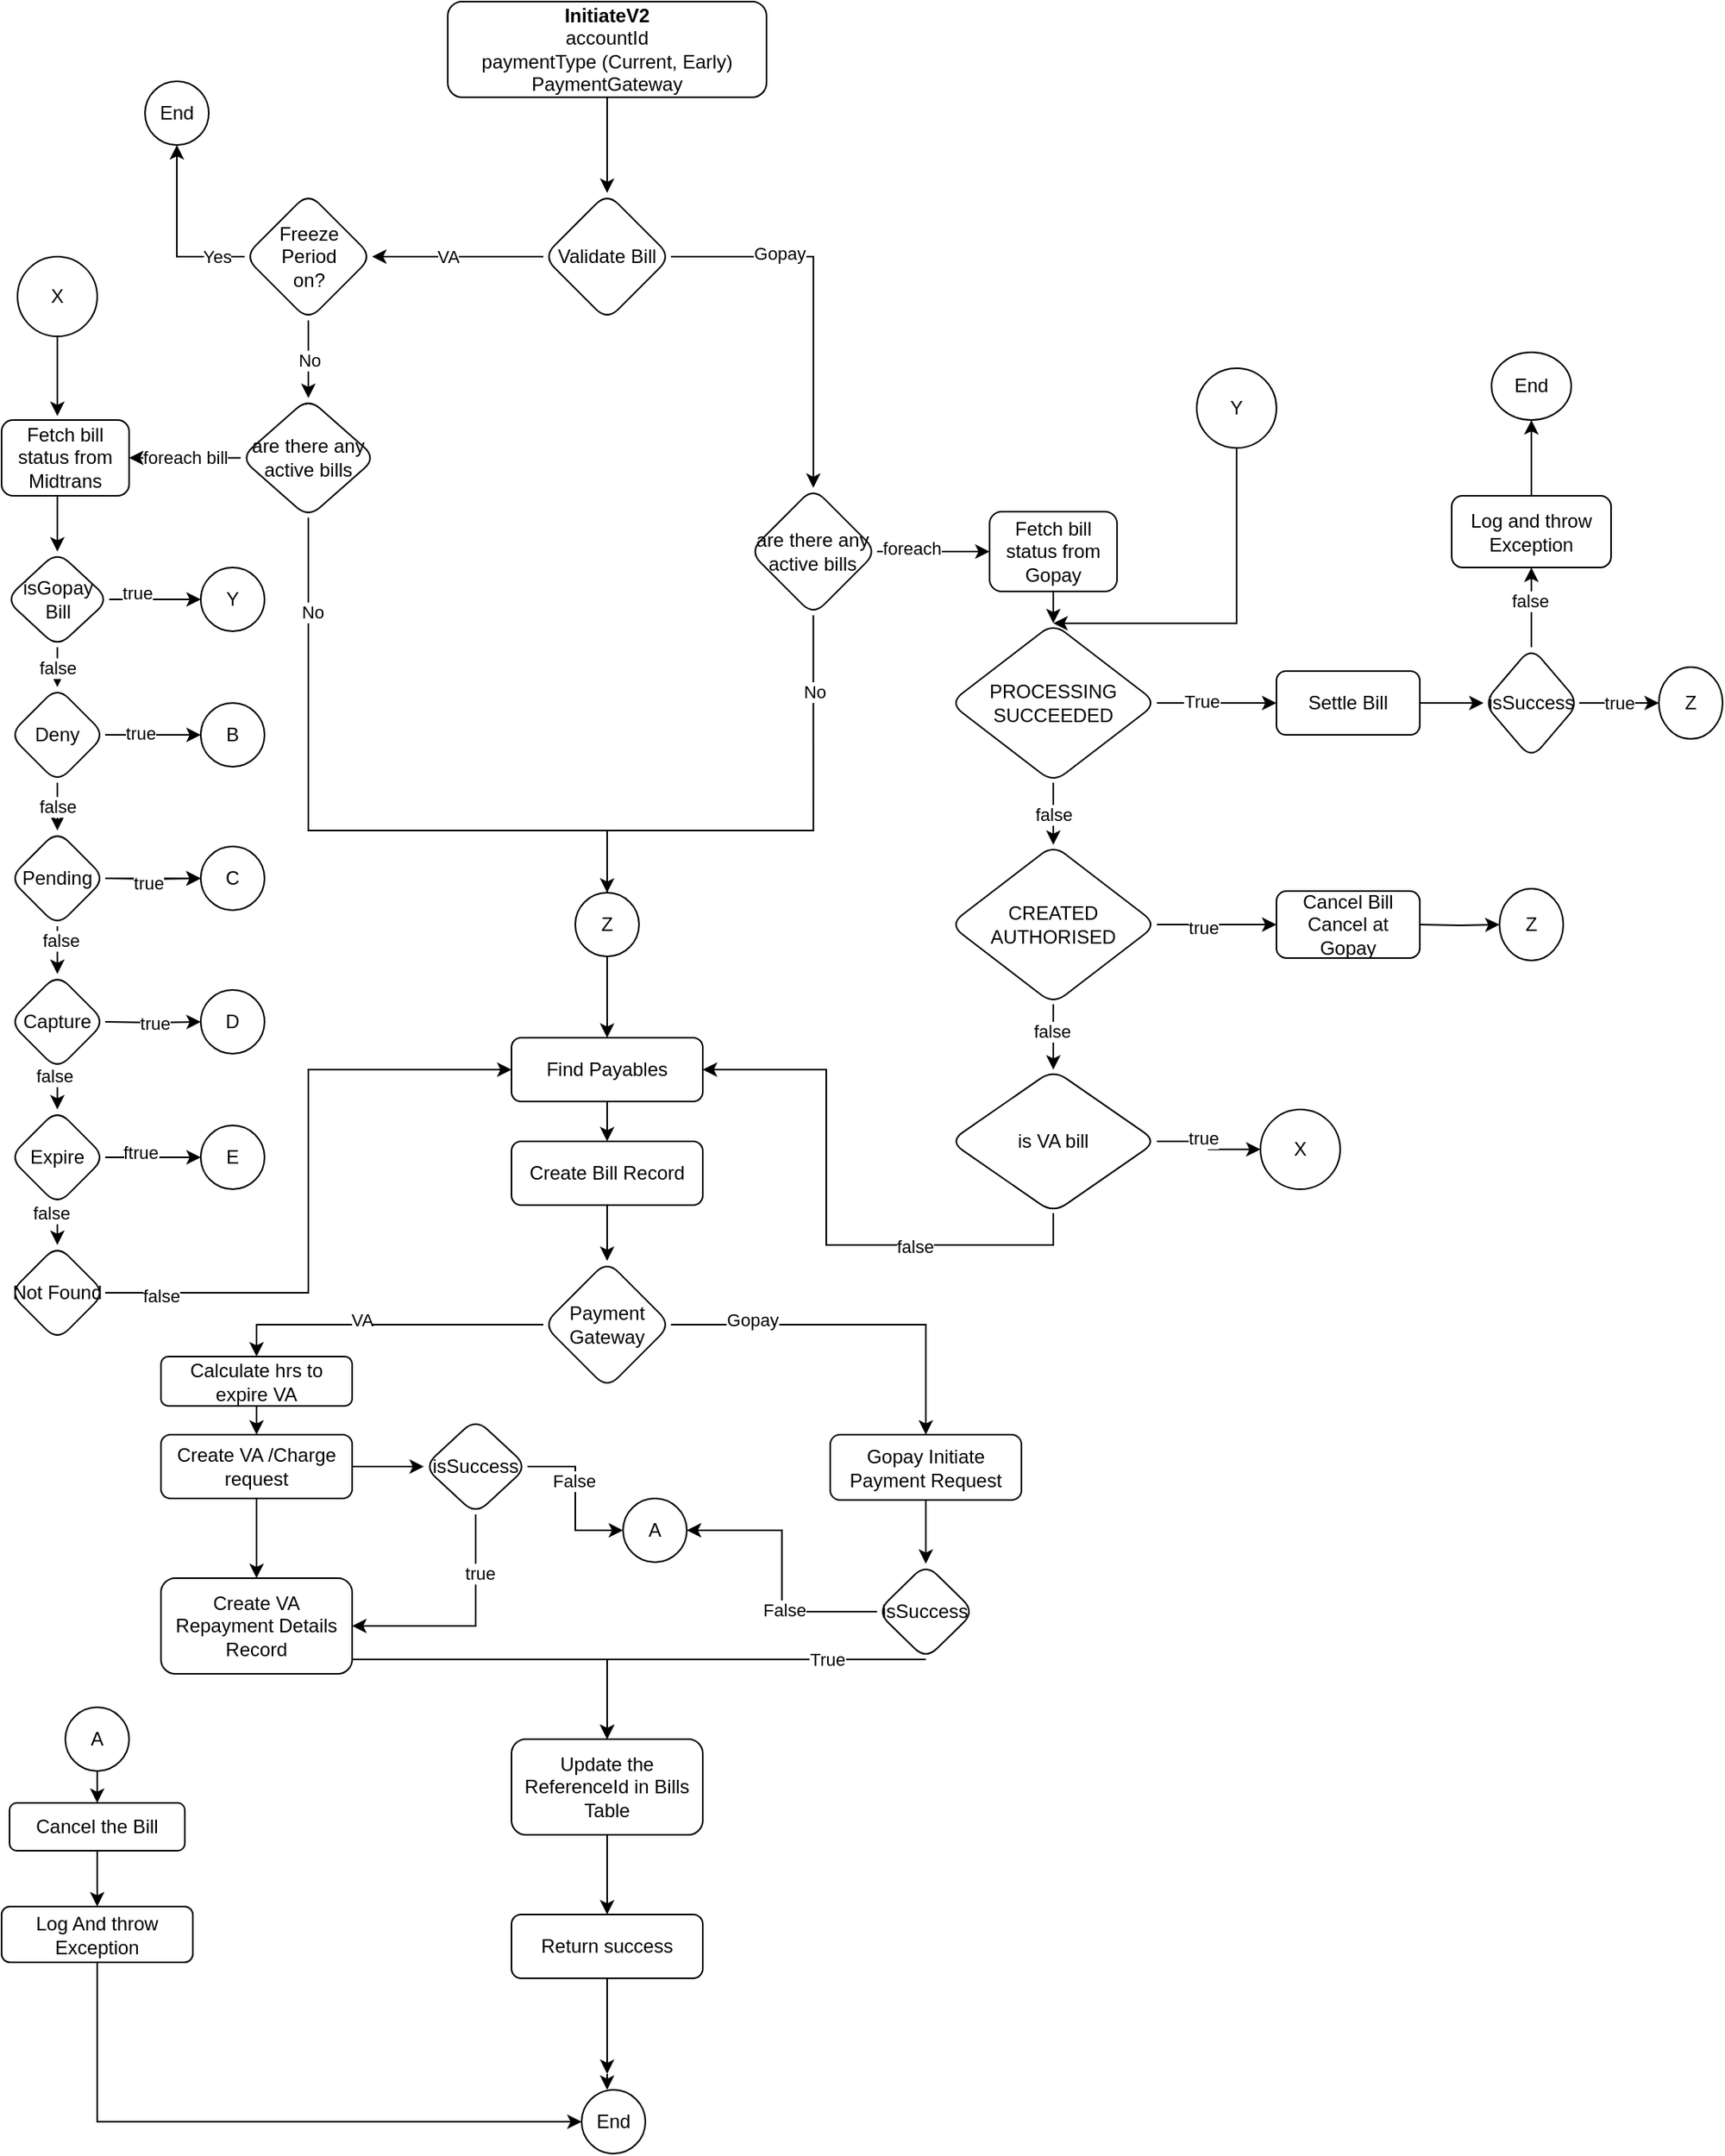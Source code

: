 <mxfile version="13.7.3" type="github">
  <diagram id="C5RBs43oDa-KdzZeNtuy" name="Page-1">
    <mxGraphModel dx="1298" dy="1838" grid="1" gridSize="10" guides="1" tooltips="1" connect="1" arrows="1" fold="1" page="1" pageScale="1" pageWidth="827" pageHeight="1169" math="0" shadow="0">
      <root>
        <mxCell id="WIyWlLk6GJQsqaUBKTNV-0" />
        <mxCell id="WIyWlLk6GJQsqaUBKTNV-1" parent="WIyWlLk6GJQsqaUBKTNV-0" />
        <mxCell id="QeTMNxzh0xOTBO19bwK3-41" value="" style="edgeStyle=orthogonalEdgeStyle;rounded=0;orthogonalLoop=1;jettySize=auto;html=1;" edge="1" parent="WIyWlLk6GJQsqaUBKTNV-1" source="WIyWlLk6GJQsqaUBKTNV-3" target="QeTMNxzh0xOTBO19bwK3-40">
          <mxGeometry relative="1" as="geometry" />
        </mxCell>
        <mxCell id="WIyWlLk6GJQsqaUBKTNV-3" value="&lt;b&gt;InitiateV2&lt;/b&gt;&lt;br&gt;accountId&lt;br&gt;paymentType (Current, Early)&lt;br&gt;PaymentGateway" style="rounded=1;whiteSpace=wrap;html=1;fontSize=12;glass=0;strokeWidth=1;shadow=0;" parent="WIyWlLk6GJQsqaUBKTNV-1" vertex="1">
          <mxGeometry x="330" y="-140" width="200" height="60" as="geometry" />
        </mxCell>
        <mxCell id="QeTMNxzh0xOTBO19bwK3-6" value="" style="edgeStyle=orthogonalEdgeStyle;rounded=0;orthogonalLoop=1;jettySize=auto;html=1;" edge="1" parent="WIyWlLk6GJQsqaUBKTNV-1" source="WIyWlLk6GJQsqaUBKTNV-11" target="QeTMNxzh0xOTBO19bwK3-5">
          <mxGeometry relative="1" as="geometry" />
        </mxCell>
        <mxCell id="WIyWlLk6GJQsqaUBKTNV-11" value="Find Payables" style="rounded=1;whiteSpace=wrap;html=1;fontSize=12;glass=0;strokeWidth=1;shadow=0;" parent="WIyWlLk6GJQsqaUBKTNV-1" vertex="1">
          <mxGeometry x="370" y="510" width="120" height="40" as="geometry" />
        </mxCell>
        <mxCell id="QeTMNxzh0xOTBO19bwK3-53" value="" style="edgeStyle=orthogonalEdgeStyle;rounded=0;orthogonalLoop=1;jettySize=auto;html=1;" edge="1" parent="WIyWlLk6GJQsqaUBKTNV-1" source="QeTMNxzh0xOTBO19bwK3-5" target="QeTMNxzh0xOTBO19bwK3-52">
          <mxGeometry relative="1" as="geometry" />
        </mxCell>
        <mxCell id="QeTMNxzh0xOTBO19bwK3-5" value="Create Bill Record" style="whiteSpace=wrap;html=1;rounded=1;shadow=0;strokeWidth=1;glass=0;" vertex="1" parent="WIyWlLk6GJQsqaUBKTNV-1">
          <mxGeometry x="370" y="575" width="120" height="40" as="geometry" />
        </mxCell>
        <mxCell id="QeTMNxzh0xOTBO19bwK3-51" style="edgeStyle=orthogonalEdgeStyle;rounded=0;orthogonalLoop=1;jettySize=auto;html=1;exitX=0.5;exitY=1;exitDx=0;exitDy=0;entryX=0.5;entryY=0;entryDx=0;entryDy=0;" edge="1" parent="WIyWlLk6GJQsqaUBKTNV-1" source="QeTMNxzh0xOTBO19bwK3-11" target="WIyWlLk6GJQsqaUBKTNV-11" treatAsSingle="0">
          <mxGeometry relative="1" as="geometry">
            <Array as="points">
              <mxPoint x="559" y="380" />
              <mxPoint x="430" y="380" />
            </Array>
          </mxGeometry>
        </mxCell>
        <mxCell id="QeTMNxzh0xOTBO19bwK3-141" value="No" style="edgeLabel;html=1;align=center;verticalAlign=middle;resizable=0;points=[];" vertex="1" connectable="0" parent="QeTMNxzh0xOTBO19bwK3-51">
          <mxGeometry x="-0.759" relative="1" as="geometry">
            <mxPoint as="offset" />
          </mxGeometry>
        </mxCell>
        <mxCell id="QeTMNxzh0xOTBO19bwK3-144" style="edgeStyle=orthogonalEdgeStyle;rounded=0;orthogonalLoop=1;jettySize=auto;html=1;exitX=1;exitY=0.5;exitDx=0;exitDy=0;entryX=0;entryY=0.5;entryDx=0;entryDy=0;" edge="1" parent="WIyWlLk6GJQsqaUBKTNV-1" source="QeTMNxzh0xOTBO19bwK3-11" target="QeTMNxzh0xOTBO19bwK3-142" treatAsSingle="0">
          <mxGeometry relative="1" as="geometry" />
        </mxCell>
        <mxCell id="QeTMNxzh0xOTBO19bwK3-187" value="foreach" style="edgeLabel;html=1;align=center;verticalAlign=middle;resizable=0;points=[];" vertex="1" connectable="0" parent="QeTMNxzh0xOTBO19bwK3-144">
          <mxGeometry x="-0.388" y="2" relative="1" as="geometry">
            <mxPoint as="offset" />
          </mxGeometry>
        </mxCell>
        <mxCell id="QeTMNxzh0xOTBO19bwK3-11" value="are there any active bills" style="rhombus;whiteSpace=wrap;html=1;rounded=1;shadow=0;strokeWidth=1;glass=0;" vertex="1" parent="WIyWlLk6GJQsqaUBKTNV-1">
          <mxGeometry x="519.38" y="165" width="80" height="80" as="geometry" />
        </mxCell>
        <mxCell id="QeTMNxzh0xOTBO19bwK3-19" value="" style="edgeStyle=orthogonalEdgeStyle;rounded=0;orthogonalLoop=1;jettySize=auto;html=1;" edge="1" parent="WIyWlLk6GJQsqaUBKTNV-1" source="QeTMNxzh0xOTBO19bwK3-16" target="QeTMNxzh0xOTBO19bwK3-18">
          <mxGeometry relative="1" as="geometry" />
        </mxCell>
        <mxCell id="QeTMNxzh0xOTBO19bwK3-29" value="" style="edgeStyle=orthogonalEdgeStyle;rounded=0;orthogonalLoop=1;jettySize=auto;html=1;" edge="1" parent="WIyWlLk6GJQsqaUBKTNV-1" source="QeTMNxzh0xOTBO19bwK3-16" target="QeTMNxzh0xOTBO19bwK3-28">
          <mxGeometry relative="1" as="geometry" />
        </mxCell>
        <mxCell id="QeTMNxzh0xOTBO19bwK3-16" value="Create VA /Charge request" style="whiteSpace=wrap;html=1;rounded=1;shadow=0;strokeWidth=1;glass=0;" vertex="1" parent="WIyWlLk6GJQsqaUBKTNV-1">
          <mxGeometry x="150" y="759" width="120" height="40" as="geometry" />
        </mxCell>
        <mxCell id="QeTMNxzh0xOTBO19bwK3-64" style="edgeStyle=orthogonalEdgeStyle;rounded=0;orthogonalLoop=1;jettySize=auto;html=1;exitX=1;exitY=0.75;exitDx=0;exitDy=0;entryX=0.5;entryY=0;entryDx=0;entryDy=0;" edge="1" parent="WIyWlLk6GJQsqaUBKTNV-1" source="QeTMNxzh0xOTBO19bwK3-18" target="QeTMNxzh0xOTBO19bwK3-20">
          <mxGeometry relative="1" as="geometry">
            <Array as="points">
              <mxPoint x="270" y="900" />
              <mxPoint x="430" y="900" />
            </Array>
          </mxGeometry>
        </mxCell>
        <mxCell id="QeTMNxzh0xOTBO19bwK3-18" value="Create VA Repayment Details Record" style="whiteSpace=wrap;html=1;rounded=1;shadow=0;strokeWidth=1;glass=0;" vertex="1" parent="WIyWlLk6GJQsqaUBKTNV-1">
          <mxGeometry x="150" y="849" width="120" height="60" as="geometry" />
        </mxCell>
        <mxCell id="QeTMNxzh0xOTBO19bwK3-23" value="" style="edgeStyle=orthogonalEdgeStyle;rounded=0;orthogonalLoop=1;jettySize=auto;html=1;" edge="1" parent="WIyWlLk6GJQsqaUBKTNV-1" source="QeTMNxzh0xOTBO19bwK3-20" target="QeTMNxzh0xOTBO19bwK3-22">
          <mxGeometry relative="1" as="geometry" />
        </mxCell>
        <mxCell id="QeTMNxzh0xOTBO19bwK3-20" value="Update the &lt;br&gt;ReferenceId in Bills Table" style="whiteSpace=wrap;html=1;rounded=1;shadow=0;strokeWidth=1;glass=0;" vertex="1" parent="WIyWlLk6GJQsqaUBKTNV-1">
          <mxGeometry x="370" y="950" width="120" height="60" as="geometry" />
        </mxCell>
        <mxCell id="QeTMNxzh0xOTBO19bwK3-27" value="" style="edgeStyle=orthogonalEdgeStyle;rounded=0;orthogonalLoop=1;jettySize=auto;html=1;" edge="1" parent="WIyWlLk6GJQsqaUBKTNV-1" source="QeTMNxzh0xOTBO19bwK3-22">
          <mxGeometry relative="1" as="geometry">
            <mxPoint x="430" y="1160" as="targetPoint" />
          </mxGeometry>
        </mxCell>
        <mxCell id="QeTMNxzh0xOTBO19bwK3-22" value="Return success" style="whiteSpace=wrap;html=1;rounded=1;shadow=0;strokeWidth=1;glass=0;" vertex="1" parent="WIyWlLk6GJQsqaUBKTNV-1">
          <mxGeometry x="370" y="1060" width="120" height="40" as="geometry" />
        </mxCell>
        <mxCell id="QeTMNxzh0xOTBO19bwK3-37" style="edgeStyle=orthogonalEdgeStyle;rounded=0;orthogonalLoop=1;jettySize=auto;html=1;exitX=0.5;exitY=0;exitDx=0;exitDy=0;" edge="1" parent="WIyWlLk6GJQsqaUBKTNV-1">
          <mxGeometry relative="1" as="geometry">
            <mxPoint x="430" y="1170" as="targetPoint" />
            <mxPoint x="430" y="1160" as="sourcePoint" />
          </mxGeometry>
        </mxCell>
        <mxCell id="QeTMNxzh0xOTBO19bwK3-26" value="End" style="ellipse;whiteSpace=wrap;html=1;rounded=1;shadow=0;strokeWidth=1;glass=0;" vertex="1" parent="WIyWlLk6GJQsqaUBKTNV-1">
          <mxGeometry x="414" y="1170" width="40" height="40" as="geometry" />
        </mxCell>
        <mxCell id="QeTMNxzh0xOTBO19bwK3-31" style="edgeStyle=orthogonalEdgeStyle;rounded=0;orthogonalLoop=1;jettySize=auto;html=1;exitX=0.5;exitY=1;exitDx=0;exitDy=0;entryX=1;entryY=0.5;entryDx=0;entryDy=0;" edge="1" parent="WIyWlLk6GJQsqaUBKTNV-1" source="QeTMNxzh0xOTBO19bwK3-28" target="QeTMNxzh0xOTBO19bwK3-18" treatAsSingle="0">
          <mxGeometry relative="1" as="geometry" />
        </mxCell>
        <mxCell id="QeTMNxzh0xOTBO19bwK3-32" value="true" style="edgeLabel;html=1;align=center;verticalAlign=middle;resizable=0;points=[];" vertex="1" connectable="0" parent="QeTMNxzh0xOTBO19bwK3-31">
          <mxGeometry x="-0.498" y="2" relative="1" as="geometry">
            <mxPoint as="offset" />
          </mxGeometry>
        </mxCell>
        <mxCell id="QeTMNxzh0xOTBO19bwK3-65" style="edgeStyle=orthogonalEdgeStyle;rounded=0;orthogonalLoop=1;jettySize=auto;html=1;exitX=1;exitY=0.5;exitDx=0;exitDy=0;entryX=0;entryY=0.5;entryDx=0;entryDy=0;" edge="1" parent="WIyWlLk6GJQsqaUBKTNV-1" source="QeTMNxzh0xOTBO19bwK3-28" target="QeTMNxzh0xOTBO19bwK3-82" treatAsSingle="0">
          <mxGeometry relative="1" as="geometry">
            <mxPoint x="416.96" y="799" as="targetPoint" />
          </mxGeometry>
        </mxCell>
        <mxCell id="QeTMNxzh0xOTBO19bwK3-76" value="False" style="edgeLabel;html=1;align=center;verticalAlign=middle;resizable=0;points=[];" vertex="1" connectable="0" parent="QeTMNxzh0xOTBO19bwK3-65">
          <mxGeometry x="-0.228" y="-1" relative="1" as="geometry">
            <mxPoint as="offset" />
          </mxGeometry>
        </mxCell>
        <mxCell id="QeTMNxzh0xOTBO19bwK3-28" value="isSuccess" style="rhombus;whiteSpace=wrap;html=1;rounded=1;shadow=0;strokeWidth=1;glass=0;" vertex="1" parent="WIyWlLk6GJQsqaUBKTNV-1">
          <mxGeometry x="315" y="749" width="65" height="60" as="geometry" />
        </mxCell>
        <mxCell id="QeTMNxzh0xOTBO19bwK3-44" value="" style="edgeStyle=orthogonalEdgeStyle;rounded=0;orthogonalLoop=1;jettySize=auto;html=1;" edge="1" parent="WIyWlLk6GJQsqaUBKTNV-1" source="QeTMNxzh0xOTBO19bwK3-40" target="QeTMNxzh0xOTBO19bwK3-11" treatAsSingle="0">
          <mxGeometry relative="1" as="geometry" />
        </mxCell>
        <mxCell id="QeTMNxzh0xOTBO19bwK3-59" value="Gopay" style="edgeLabel;html=1;align=center;verticalAlign=middle;resizable=0;points=[];" vertex="1" connectable="0" parent="QeTMNxzh0xOTBO19bwK3-44">
          <mxGeometry x="-0.418" y="2" relative="1" as="geometry">
            <mxPoint as="offset" />
          </mxGeometry>
        </mxCell>
        <mxCell id="QeTMNxzh0xOTBO19bwK3-221" value="" style="edgeStyle=orthogonalEdgeStyle;rounded=0;orthogonalLoop=1;jettySize=auto;html=1;" edge="1" parent="WIyWlLk6GJQsqaUBKTNV-1" source="QeTMNxzh0xOTBO19bwK3-40" target="QeTMNxzh0xOTBO19bwK3-220">
          <mxGeometry relative="1" as="geometry" />
        </mxCell>
        <mxCell id="QeTMNxzh0xOTBO19bwK3-222" value="VA" style="edgeLabel;html=1;align=center;verticalAlign=middle;resizable=0;points=[];" vertex="1" connectable="0" parent="QeTMNxzh0xOTBO19bwK3-221">
          <mxGeometry x="0.116" relative="1" as="geometry">
            <mxPoint as="offset" />
          </mxGeometry>
        </mxCell>
        <mxCell id="QeTMNxzh0xOTBO19bwK3-40" value="Validate Bill" style="rhombus;whiteSpace=wrap;html=1;rounded=1;shadow=0;strokeWidth=1;glass=0;" vertex="1" parent="WIyWlLk6GJQsqaUBKTNV-1">
          <mxGeometry x="390" y="-20" width="80" height="80" as="geometry" />
        </mxCell>
        <mxCell id="QeTMNxzh0xOTBO19bwK3-95" value="foreach bill" style="edgeStyle=orthogonalEdgeStyle;rounded=0;orthogonalLoop=1;jettySize=auto;html=1;" edge="1" parent="WIyWlLk6GJQsqaUBKTNV-1" source="QeTMNxzh0xOTBO19bwK3-47" target="QeTMNxzh0xOTBO19bwK3-94">
          <mxGeometry relative="1" as="geometry" />
        </mxCell>
        <mxCell id="QeTMNxzh0xOTBO19bwK3-47" value="are there any active bills" style="rhombus;whiteSpace=wrap;html=1;rounded=1;shadow=0;strokeWidth=1;glass=0;" vertex="1" parent="WIyWlLk6GJQsqaUBKTNV-1">
          <mxGeometry x="200" y="108.75" width="85" height="75" as="geometry" />
        </mxCell>
        <mxCell id="QeTMNxzh0xOTBO19bwK3-62" value="" style="edgeStyle=orthogonalEdgeStyle;rounded=0;orthogonalLoop=1;jettySize=auto;html=1;" edge="1" parent="WIyWlLk6GJQsqaUBKTNV-1" source="QeTMNxzh0xOTBO19bwK3-52" target="QeTMNxzh0xOTBO19bwK3-61" treatAsSingle="0">
          <mxGeometry relative="1" as="geometry" />
        </mxCell>
        <mxCell id="QeTMNxzh0xOTBO19bwK3-63" value="Gopay" style="edgeLabel;html=1;align=center;verticalAlign=middle;resizable=0;points=[];" vertex="1" connectable="0" parent="QeTMNxzh0xOTBO19bwK3-62">
          <mxGeometry x="-0.555" y="3" relative="1" as="geometry">
            <mxPoint as="offset" />
          </mxGeometry>
        </mxCell>
        <mxCell id="QeTMNxzh0xOTBO19bwK3-190" style="edgeStyle=orthogonalEdgeStyle;rounded=0;orthogonalLoop=1;jettySize=auto;html=1;exitX=0;exitY=0.5;exitDx=0;exitDy=0;entryX=0.5;entryY=0;entryDx=0;entryDy=0;" edge="1" parent="WIyWlLk6GJQsqaUBKTNV-1" source="QeTMNxzh0xOTBO19bwK3-52" target="QeTMNxzh0xOTBO19bwK3-188" treatAsSingle="0">
          <mxGeometry relative="1" as="geometry" />
        </mxCell>
        <mxCell id="QeTMNxzh0xOTBO19bwK3-192" value="VA" style="edgeLabel;html=1;align=center;verticalAlign=middle;resizable=0;points=[];" vertex="1" connectable="0" parent="QeTMNxzh0xOTBO19bwK3-190">
          <mxGeometry x="0.147" y="-3" relative="1" as="geometry">
            <mxPoint as="offset" />
          </mxGeometry>
        </mxCell>
        <mxCell id="QeTMNxzh0xOTBO19bwK3-52" value="Payment&lt;br&gt;Gateway" style="rhombus;whiteSpace=wrap;html=1;rounded=1;shadow=0;strokeWidth=1;glass=0;" vertex="1" parent="WIyWlLk6GJQsqaUBKTNV-1">
          <mxGeometry x="390" y="650" width="80" height="80" as="geometry" />
        </mxCell>
        <mxCell id="QeTMNxzh0xOTBO19bwK3-71" style="edgeStyle=orthogonalEdgeStyle;rounded=0;orthogonalLoop=1;jettySize=auto;html=1;exitX=0.5;exitY=1;exitDx=0;exitDy=0;entryX=0.5;entryY=0;entryDx=0;entryDy=0;" edge="1" parent="WIyWlLk6GJQsqaUBKTNV-1" source="QeTMNxzh0xOTBO19bwK3-61" target="QeTMNxzh0xOTBO19bwK3-69">
          <mxGeometry relative="1" as="geometry" />
        </mxCell>
        <mxCell id="QeTMNxzh0xOTBO19bwK3-61" value="Gopay Initiate Payment Request" style="whiteSpace=wrap;html=1;rounded=1;shadow=0;strokeWidth=1;glass=0;" vertex="1" parent="WIyWlLk6GJQsqaUBKTNV-1">
          <mxGeometry x="570" y="759" width="120" height="41" as="geometry" />
        </mxCell>
        <mxCell id="QeTMNxzh0xOTBO19bwK3-72" style="edgeStyle=orthogonalEdgeStyle;rounded=0;orthogonalLoop=1;jettySize=auto;html=1;entryX=1;entryY=0.5;entryDx=0;entryDy=0;" edge="1" parent="WIyWlLk6GJQsqaUBKTNV-1" source="QeTMNxzh0xOTBO19bwK3-69" target="QeTMNxzh0xOTBO19bwK3-82" treatAsSingle="0">
          <mxGeometry relative="1" as="geometry">
            <mxPoint x="470" y="840" as="targetPoint" />
          </mxGeometry>
        </mxCell>
        <mxCell id="QeTMNxzh0xOTBO19bwK3-73" value="False" style="edgeLabel;html=1;align=center;verticalAlign=middle;resizable=0;points=[];" vertex="1" connectable="0" parent="QeTMNxzh0xOTBO19bwK3-72">
          <mxGeometry x="-0.305" y="-1" relative="1" as="geometry">
            <mxPoint as="offset" />
          </mxGeometry>
        </mxCell>
        <mxCell id="QeTMNxzh0xOTBO19bwK3-77" style="edgeStyle=orthogonalEdgeStyle;rounded=0;orthogonalLoop=1;jettySize=auto;html=1;exitX=0.5;exitY=1;exitDx=0;exitDy=0;entryX=0.5;entryY=0;entryDx=0;entryDy=0;" edge="1" parent="WIyWlLk6GJQsqaUBKTNV-1" source="QeTMNxzh0xOTBO19bwK3-69" target="QeTMNxzh0xOTBO19bwK3-20" treatAsSingle="0">
          <mxGeometry relative="1" as="geometry">
            <Array as="points">
              <mxPoint x="430" y="900" />
            </Array>
          </mxGeometry>
        </mxCell>
        <mxCell id="QeTMNxzh0xOTBO19bwK3-79" value="True" style="edgeLabel;html=1;align=center;verticalAlign=middle;resizable=0;points=[];" vertex="1" connectable="0" parent="QeTMNxzh0xOTBO19bwK3-77">
          <mxGeometry x="-0.505" relative="1" as="geometry">
            <mxPoint as="offset" />
          </mxGeometry>
        </mxCell>
        <mxCell id="QeTMNxzh0xOTBO19bwK3-69" value="isSuccess" style="rhombus;whiteSpace=wrap;html=1;rounded=1;shadow=0;strokeWidth=1;glass=0;" vertex="1" parent="WIyWlLk6GJQsqaUBKTNV-1">
          <mxGeometry x="599.38" y="840" width="61.25" height="60" as="geometry" />
        </mxCell>
        <mxCell id="QeTMNxzh0xOTBO19bwK3-82" value="A" style="ellipse;whiteSpace=wrap;html=1;aspect=fixed;" vertex="1" parent="WIyWlLk6GJQsqaUBKTNV-1">
          <mxGeometry x="440" y="799" width="40" height="40" as="geometry" />
        </mxCell>
        <mxCell id="QeTMNxzh0xOTBO19bwK3-91" style="edgeStyle=orthogonalEdgeStyle;rounded=0;orthogonalLoop=1;jettySize=auto;html=1;exitX=0.5;exitY=1;exitDx=0;exitDy=0;entryX=0.5;entryY=0;entryDx=0;entryDy=0;" edge="1" parent="WIyWlLk6GJQsqaUBKTNV-1" source="QeTMNxzh0xOTBO19bwK3-83" target="QeTMNxzh0xOTBO19bwK3-86">
          <mxGeometry relative="1" as="geometry" />
        </mxCell>
        <mxCell id="QeTMNxzh0xOTBO19bwK3-83" value="A" style="ellipse;whiteSpace=wrap;html=1;aspect=fixed;" vertex="1" parent="WIyWlLk6GJQsqaUBKTNV-1">
          <mxGeometry x="90" y="930" width="40" height="40" as="geometry" />
        </mxCell>
        <mxCell id="QeTMNxzh0xOTBO19bwK3-88" value="" style="edgeStyle=orthogonalEdgeStyle;rounded=0;orthogonalLoop=1;jettySize=auto;html=1;" edge="1" parent="WIyWlLk6GJQsqaUBKTNV-1" source="QeTMNxzh0xOTBO19bwK3-86" target="QeTMNxzh0xOTBO19bwK3-87">
          <mxGeometry relative="1" as="geometry" />
        </mxCell>
        <mxCell id="QeTMNxzh0xOTBO19bwK3-86" value="Cancel the Bill" style="rounded=1;whiteSpace=wrap;html=1;" vertex="1" parent="WIyWlLk6GJQsqaUBKTNV-1">
          <mxGeometry x="55" y="990" width="110" height="30" as="geometry" />
        </mxCell>
        <mxCell id="QeTMNxzh0xOTBO19bwK3-90" style="edgeStyle=orthogonalEdgeStyle;rounded=0;orthogonalLoop=1;jettySize=auto;html=1;exitX=0.5;exitY=1;exitDx=0;exitDy=0;entryX=0;entryY=0.5;entryDx=0;entryDy=0;" edge="1" parent="WIyWlLk6GJQsqaUBKTNV-1" source="QeTMNxzh0xOTBO19bwK3-87" target="QeTMNxzh0xOTBO19bwK3-26">
          <mxGeometry relative="1" as="geometry" />
        </mxCell>
        <mxCell id="QeTMNxzh0xOTBO19bwK3-87" value="Log And throw Exception" style="whiteSpace=wrap;html=1;rounded=1;" vertex="1" parent="WIyWlLk6GJQsqaUBKTNV-1">
          <mxGeometry x="50" y="1055" width="120" height="35" as="geometry" />
        </mxCell>
        <mxCell id="QeTMNxzh0xOTBO19bwK3-195" style="edgeStyle=orthogonalEdgeStyle;rounded=0;orthogonalLoop=1;jettySize=auto;html=1;exitX=0.5;exitY=1;exitDx=0;exitDy=0;entryX=0.5;entryY=0;entryDx=0;entryDy=0;" edge="1" parent="WIyWlLk6GJQsqaUBKTNV-1" source="QeTMNxzh0xOTBO19bwK3-94" target="QeTMNxzh0xOTBO19bwK3-193">
          <mxGeometry relative="1" as="geometry" />
        </mxCell>
        <mxCell id="QeTMNxzh0xOTBO19bwK3-94" value="Fetch bill status from Midtrans" style="whiteSpace=wrap;html=1;rounded=1;shadow=0;strokeWidth=1;glass=0;" vertex="1" parent="WIyWlLk6GJQsqaUBKTNV-1">
          <mxGeometry x="50" y="122.5" width="80" height="47.5" as="geometry" />
        </mxCell>
        <mxCell id="QeTMNxzh0xOTBO19bwK3-99" value="false" style="edgeStyle=orthogonalEdgeStyle;rounded=0;orthogonalLoop=1;jettySize=auto;html=1;" edge="1" parent="WIyWlLk6GJQsqaUBKTNV-1" source="QeTMNxzh0xOTBO19bwK3-96" target="QeTMNxzh0xOTBO19bwK3-98">
          <mxGeometry relative="1" as="geometry" />
        </mxCell>
        <mxCell id="QeTMNxzh0xOTBO19bwK3-106" value="" style="edgeStyle=orthogonalEdgeStyle;rounded=0;orthogonalLoop=1;jettySize=auto;html=1;" edge="1" parent="WIyWlLk6GJQsqaUBKTNV-1" source="QeTMNxzh0xOTBO19bwK3-96" target="QeTMNxzh0xOTBO19bwK3-105" treatAsSingle="0">
          <mxGeometry relative="1" as="geometry" />
        </mxCell>
        <mxCell id="QeTMNxzh0xOTBO19bwK3-113" value="true" style="edgeLabel;html=1;align=center;verticalAlign=middle;resizable=0;points=[];" vertex="1" connectable="0" parent="QeTMNxzh0xOTBO19bwK3-106">
          <mxGeometry x="-0.267" y="1" relative="1" as="geometry">
            <mxPoint as="offset" />
          </mxGeometry>
        </mxCell>
        <mxCell id="QeTMNxzh0xOTBO19bwK3-96" value="Deny" style="rhombus;whiteSpace=wrap;html=1;rounded=1;shadow=0;strokeWidth=1;glass=0;" vertex="1" parent="WIyWlLk6GJQsqaUBKTNV-1">
          <mxGeometry x="55" y="290" width="60" height="60" as="geometry" />
        </mxCell>
        <mxCell id="QeTMNxzh0xOTBO19bwK3-101" value="" style="edgeStyle=orthogonalEdgeStyle;rounded=0;orthogonalLoop=1;jettySize=auto;html=1;" edge="1" parent="WIyWlLk6GJQsqaUBKTNV-1" source="QeTMNxzh0xOTBO19bwK3-98" target="QeTMNxzh0xOTBO19bwK3-100" treatAsSingle="0">
          <mxGeometry relative="1" as="geometry" />
        </mxCell>
        <mxCell id="QeTMNxzh0xOTBO19bwK3-103" value="false" style="edgeLabel;html=1;align=center;verticalAlign=middle;resizable=0;points=[];" vertex="1" connectable="0" parent="QeTMNxzh0xOTBO19bwK3-101">
          <mxGeometry x="0.2" y="-2" relative="1" as="geometry">
            <mxPoint x="4" y="-1" as="offset" />
          </mxGeometry>
        </mxCell>
        <mxCell id="QeTMNxzh0xOTBO19bwK3-122" value="" style="edgeStyle=orthogonalEdgeStyle;rounded=0;orthogonalLoop=1;jettySize=auto;html=1;" edge="1" parent="WIyWlLk6GJQsqaUBKTNV-1" source="QeTMNxzh0xOTBO19bwK3-98" target="QeTMNxzh0xOTBO19bwK3-111">
          <mxGeometry relative="1" as="geometry" />
        </mxCell>
        <mxCell id="QeTMNxzh0xOTBO19bwK3-98" value="Pending" style="rhombus;whiteSpace=wrap;html=1;rounded=1;shadow=0;strokeWidth=1;glass=0;" vertex="1" parent="WIyWlLk6GJQsqaUBKTNV-1">
          <mxGeometry x="55" y="380" width="60" height="60" as="geometry" />
        </mxCell>
        <mxCell id="QeTMNxzh0xOTBO19bwK3-118" value="" style="edgeStyle=orthogonalEdgeStyle;rounded=0;orthogonalLoop=1;jettySize=auto;html=1;" edge="1" parent="WIyWlLk6GJQsqaUBKTNV-1" source="QeTMNxzh0xOTBO19bwK3-100" target="QeTMNxzh0xOTBO19bwK3-117" treatAsSingle="0">
          <mxGeometry relative="1" as="geometry" />
        </mxCell>
        <mxCell id="QeTMNxzh0xOTBO19bwK3-129" value="false" style="edgeLabel;html=1;align=center;verticalAlign=middle;resizable=0;points=[];" vertex="1" connectable="0" parent="QeTMNxzh0xOTBO19bwK3-118">
          <mxGeometry x="0.273" y="2" relative="1" as="geometry">
            <mxPoint x="-4" y="-1" as="offset" />
          </mxGeometry>
        </mxCell>
        <mxCell id="QeTMNxzh0xOTBO19bwK3-100" value="Capture" style="rhombus;whiteSpace=wrap;html=1;rounded=1;shadow=0;strokeWidth=1;glass=0;" vertex="1" parent="WIyWlLk6GJQsqaUBKTNV-1">
          <mxGeometry x="55" y="470" width="60" height="60" as="geometry" />
        </mxCell>
        <mxCell id="QeTMNxzh0xOTBO19bwK3-105" value="B" style="ellipse;whiteSpace=wrap;html=1;rounded=1;shadow=0;strokeWidth=1;glass=0;" vertex="1" parent="WIyWlLk6GJQsqaUBKTNV-1">
          <mxGeometry x="175" y="300" width="40" height="40" as="geometry" />
        </mxCell>
        <mxCell id="QeTMNxzh0xOTBO19bwK3-110" value="" style="edgeStyle=orthogonalEdgeStyle;rounded=0;orthogonalLoop=1;jettySize=auto;html=1;" edge="1" parent="WIyWlLk6GJQsqaUBKTNV-1" target="QeTMNxzh0xOTBO19bwK3-111" treatAsSingle="0">
          <mxGeometry relative="1" as="geometry">
            <mxPoint x="115" y="410" as="sourcePoint" />
          </mxGeometry>
        </mxCell>
        <mxCell id="QeTMNxzh0xOTBO19bwK3-114" value="true" style="edgeLabel;html=1;align=center;verticalAlign=middle;resizable=0;points=[];" vertex="1" connectable="0" parent="QeTMNxzh0xOTBO19bwK3-110">
          <mxGeometry x="-0.1" y="-2" relative="1" as="geometry">
            <mxPoint as="offset" />
          </mxGeometry>
        </mxCell>
        <mxCell id="QeTMNxzh0xOTBO19bwK3-111" value="C" style="ellipse;whiteSpace=wrap;html=1;rounded=1;shadow=0;strokeWidth=1;glass=0;" vertex="1" parent="WIyWlLk6GJQsqaUBKTNV-1">
          <mxGeometry x="175" y="390" width="40" height="40" as="geometry" />
        </mxCell>
        <mxCell id="QeTMNxzh0xOTBO19bwK3-126" style="edgeStyle=orthogonalEdgeStyle;rounded=0;orthogonalLoop=1;jettySize=auto;html=1;exitX=1;exitY=0.5;exitDx=0;exitDy=0;entryX=0;entryY=0.5;entryDx=0;entryDy=0;" edge="1" parent="WIyWlLk6GJQsqaUBKTNV-1" source="QeTMNxzh0xOTBO19bwK3-117" target="QeTMNxzh0xOTBO19bwK3-121" treatAsSingle="0">
          <mxGeometry relative="1" as="geometry" />
        </mxCell>
        <mxCell id="QeTMNxzh0xOTBO19bwK3-128" value="ftrue" style="edgeLabel;html=1;align=center;verticalAlign=middle;resizable=0;points=[];" vertex="1" connectable="0" parent="QeTMNxzh0xOTBO19bwK3-126">
          <mxGeometry x="-0.267" y="3" relative="1" as="geometry">
            <mxPoint as="offset" />
          </mxGeometry>
        </mxCell>
        <mxCell id="QeTMNxzh0xOTBO19bwK3-136" value="" style="edgeStyle=orthogonalEdgeStyle;rounded=0;orthogonalLoop=1;jettySize=auto;html=1;" edge="1" parent="WIyWlLk6GJQsqaUBKTNV-1" source="QeTMNxzh0xOTBO19bwK3-117" target="QeTMNxzh0xOTBO19bwK3-135" treatAsSingle="0">
          <mxGeometry relative="1" as="geometry" />
        </mxCell>
        <mxCell id="QeTMNxzh0xOTBO19bwK3-137" value="false" style="edgeLabel;html=1;align=center;verticalAlign=middle;resizable=0;points=[];" vertex="1" connectable="0" parent="QeTMNxzh0xOTBO19bwK3-136">
          <mxGeometry x="0.273" y="-4" relative="1" as="geometry">
            <mxPoint as="offset" />
          </mxGeometry>
        </mxCell>
        <mxCell id="QeTMNxzh0xOTBO19bwK3-117" value="Expire" style="rhombus;whiteSpace=wrap;html=1;rounded=1;shadow=0;strokeWidth=1;glass=0;" vertex="1" parent="WIyWlLk6GJQsqaUBKTNV-1">
          <mxGeometry x="55" y="555" width="60" height="60" as="geometry" />
        </mxCell>
        <mxCell id="QeTMNxzh0xOTBO19bwK3-121" value="E" style="ellipse;whiteSpace=wrap;html=1;rounded=1;shadow=0;strokeWidth=1;glass=0;" vertex="1" parent="WIyWlLk6GJQsqaUBKTNV-1">
          <mxGeometry x="175" y="565" width="40" height="40" as="geometry" />
        </mxCell>
        <mxCell id="QeTMNxzh0xOTBO19bwK3-123" value="true" style="edgeStyle=orthogonalEdgeStyle;rounded=0;orthogonalLoop=1;jettySize=auto;html=1;" edge="1" parent="WIyWlLk6GJQsqaUBKTNV-1" target="QeTMNxzh0xOTBO19bwK3-124">
          <mxGeometry relative="1" as="geometry">
            <mxPoint x="115" y="500" as="sourcePoint" />
          </mxGeometry>
        </mxCell>
        <mxCell id="QeTMNxzh0xOTBO19bwK3-124" value="D" style="ellipse;whiteSpace=wrap;html=1;rounded=1;shadow=0;strokeWidth=1;glass=0;" vertex="1" parent="WIyWlLk6GJQsqaUBKTNV-1">
          <mxGeometry x="175" y="480" width="40" height="40" as="geometry" />
        </mxCell>
        <mxCell id="QeTMNxzh0xOTBO19bwK3-138" style="edgeStyle=orthogonalEdgeStyle;rounded=0;orthogonalLoop=1;jettySize=auto;html=1;entryX=0;entryY=0.5;entryDx=0;entryDy=0;" edge="1" parent="WIyWlLk6GJQsqaUBKTNV-1" source="QeTMNxzh0xOTBO19bwK3-135" target="WIyWlLk6GJQsqaUBKTNV-11">
          <mxGeometry relative="1" as="geometry" />
        </mxCell>
        <mxCell id="QeTMNxzh0xOTBO19bwK3-216" value="false" style="edgeLabel;html=1;align=center;verticalAlign=middle;resizable=0;points=[];" vertex="1" connectable="0" parent="QeTMNxzh0xOTBO19bwK3-138">
          <mxGeometry x="-0.823" y="-2" relative="1" as="geometry">
            <mxPoint as="offset" />
          </mxGeometry>
        </mxCell>
        <mxCell id="QeTMNxzh0xOTBO19bwK3-135" value="Not Found" style="rhombus;whiteSpace=wrap;html=1;rounded=1;shadow=0;strokeWidth=1;glass=0;" vertex="1" parent="WIyWlLk6GJQsqaUBKTNV-1">
          <mxGeometry x="55" y="640" width="60" height="60" as="geometry" />
        </mxCell>
        <mxCell id="QeTMNxzh0xOTBO19bwK3-160" style="edgeStyle=orthogonalEdgeStyle;rounded=0;orthogonalLoop=1;jettySize=auto;html=1;exitX=0.5;exitY=1;exitDx=0;exitDy=0;entryX=0.5;entryY=0;entryDx=0;entryDy=0;" edge="1" parent="WIyWlLk6GJQsqaUBKTNV-1" source="QeTMNxzh0xOTBO19bwK3-142" target="QeTMNxzh0xOTBO19bwK3-151">
          <mxGeometry relative="1" as="geometry" />
        </mxCell>
        <mxCell id="QeTMNxzh0xOTBO19bwK3-142" value="Fetch bill status from Gopay" style="whiteSpace=wrap;html=1;rounded=1;shadow=0;strokeWidth=1;glass=0;" vertex="1" parent="WIyWlLk6GJQsqaUBKTNV-1">
          <mxGeometry x="670" y="180" width="80" height="50" as="geometry" />
        </mxCell>
        <mxCell id="QeTMNxzh0xOTBO19bwK3-149" value="" style="edgeStyle=orthogonalEdgeStyle;rounded=0;orthogonalLoop=1;jettySize=auto;html=1;" edge="1" parent="WIyWlLk6GJQsqaUBKTNV-1" source="QeTMNxzh0xOTBO19bwK3-151" target="QeTMNxzh0xOTBO19bwK3-161" treatAsSingle="0">
          <mxGeometry relative="1" as="geometry">
            <mxPoint x="810" y="300" as="targetPoint" />
          </mxGeometry>
        </mxCell>
        <mxCell id="QeTMNxzh0xOTBO19bwK3-150" value="True" style="edgeLabel;html=1;align=center;verticalAlign=middle;resizable=0;points=[];" vertex="1" connectable="0" parent="QeTMNxzh0xOTBO19bwK3-149">
          <mxGeometry x="-0.267" y="1" relative="1" as="geometry">
            <mxPoint as="offset" />
          </mxGeometry>
        </mxCell>
        <mxCell id="QeTMNxzh0xOTBO19bwK3-178" value="false" style="edgeStyle=orthogonalEdgeStyle;rounded=0;orthogonalLoop=1;jettySize=auto;html=1;" edge="1" parent="WIyWlLk6GJQsqaUBKTNV-1" source="QeTMNxzh0xOTBO19bwK3-151" target="QeTMNxzh0xOTBO19bwK3-177">
          <mxGeometry relative="1" as="geometry" />
        </mxCell>
        <mxCell id="QeTMNxzh0xOTBO19bwK3-151" value="PROCESSING&lt;br&gt;SUCCEEDED" style="rhombus;whiteSpace=wrap;html=1;rounded=1;shadow=0;strokeWidth=1;glass=0;" vertex="1" parent="WIyWlLk6GJQsqaUBKTNV-1">
          <mxGeometry x="645" y="250" width="130" height="100" as="geometry" />
        </mxCell>
        <mxCell id="QeTMNxzh0xOTBO19bwK3-167" value="" style="edgeStyle=orthogonalEdgeStyle;rounded=0;orthogonalLoop=1;jettySize=auto;html=1;" edge="1" parent="WIyWlLk6GJQsqaUBKTNV-1" source="QeTMNxzh0xOTBO19bwK3-161" target="QeTMNxzh0xOTBO19bwK3-166">
          <mxGeometry relative="1" as="geometry" />
        </mxCell>
        <mxCell id="QeTMNxzh0xOTBO19bwK3-161" value="Settle Bill" style="rounded=1;whiteSpace=wrap;html=1;" vertex="1" parent="WIyWlLk6GJQsqaUBKTNV-1">
          <mxGeometry x="850" y="280" width="90" height="40" as="geometry" />
        </mxCell>
        <mxCell id="QeTMNxzh0xOTBO19bwK3-162" value="Z" style="ellipse;whiteSpace=wrap;html=1;aspect=fixed;" vertex="1" parent="WIyWlLk6GJQsqaUBKTNV-1">
          <mxGeometry x="410" y="419" width="40" height="40" as="geometry" />
        </mxCell>
        <mxCell id="QeTMNxzh0xOTBO19bwK3-163" style="edgeStyle=orthogonalEdgeStyle;rounded=0;orthogonalLoop=1;jettySize=auto;html=1;exitX=0.5;exitY=1;exitDx=0;exitDy=0;" edge="1" parent="WIyWlLk6GJQsqaUBKTNV-1" source="QeTMNxzh0xOTBO19bwK3-47" target="QeTMNxzh0xOTBO19bwK3-162" treatAsSingle="0">
          <mxGeometry relative="1" as="geometry">
            <mxPoint x="302.5" y="245" as="sourcePoint" />
            <mxPoint x="430" y="510" as="targetPoint" />
            <Array as="points">
              <mxPoint x="243" y="380" />
              <mxPoint x="430" y="380" />
            </Array>
          </mxGeometry>
        </mxCell>
        <mxCell id="QeTMNxzh0xOTBO19bwK3-164" value="No" style="edgeLabel;html=1;align=center;verticalAlign=middle;resizable=0;points=[];" vertex="1" connectable="0" parent="QeTMNxzh0xOTBO19bwK3-163">
          <mxGeometry x="-0.723" y="2" relative="1" as="geometry">
            <mxPoint as="offset" />
          </mxGeometry>
        </mxCell>
        <mxCell id="QeTMNxzh0xOTBO19bwK3-169" value="" style="edgeStyle=orthogonalEdgeStyle;rounded=0;orthogonalLoop=1;jettySize=auto;html=1;" edge="1" parent="WIyWlLk6GJQsqaUBKTNV-1" source="QeTMNxzh0xOTBO19bwK3-166" target="QeTMNxzh0xOTBO19bwK3-168" treatAsSingle="0">
          <mxGeometry relative="1" as="geometry" />
        </mxCell>
        <mxCell id="QeTMNxzh0xOTBO19bwK3-172" value="false" style="edgeLabel;html=1;align=center;verticalAlign=middle;resizable=0;points=[];" vertex="1" connectable="0" parent="QeTMNxzh0xOTBO19bwK3-169">
          <mxGeometry x="0.156" y="1" relative="1" as="geometry">
            <mxPoint as="offset" />
          </mxGeometry>
        </mxCell>
        <mxCell id="QeTMNxzh0xOTBO19bwK3-176" value="true" style="edgeStyle=orthogonalEdgeStyle;rounded=0;orthogonalLoop=1;jettySize=auto;html=1;" edge="1" parent="WIyWlLk6GJQsqaUBKTNV-1" source="QeTMNxzh0xOTBO19bwK3-166" target="QeTMNxzh0xOTBO19bwK3-175">
          <mxGeometry relative="1" as="geometry" />
        </mxCell>
        <mxCell id="QeTMNxzh0xOTBO19bwK3-166" value="isSuccess" style="rhombus;whiteSpace=wrap;html=1;rounded=1;" vertex="1" parent="WIyWlLk6GJQsqaUBKTNV-1">
          <mxGeometry x="980" y="265" width="60" height="70" as="geometry" />
        </mxCell>
        <mxCell id="QeTMNxzh0xOTBO19bwK3-171" value="" style="edgeStyle=orthogonalEdgeStyle;rounded=0;orthogonalLoop=1;jettySize=auto;html=1;" edge="1" parent="WIyWlLk6GJQsqaUBKTNV-1" source="QeTMNxzh0xOTBO19bwK3-168" target="QeTMNxzh0xOTBO19bwK3-170">
          <mxGeometry relative="1" as="geometry" />
        </mxCell>
        <mxCell id="QeTMNxzh0xOTBO19bwK3-168" value="Log and throw Exception" style="whiteSpace=wrap;html=1;rounded=1;" vertex="1" parent="WIyWlLk6GJQsqaUBKTNV-1">
          <mxGeometry x="960" y="170" width="100" height="45" as="geometry" />
        </mxCell>
        <mxCell id="QeTMNxzh0xOTBO19bwK3-170" value="End" style="ellipse;whiteSpace=wrap;html=1;rounded=1;" vertex="1" parent="WIyWlLk6GJQsqaUBKTNV-1">
          <mxGeometry x="985" y="80" width="50" height="42.5" as="geometry" />
        </mxCell>
        <mxCell id="QeTMNxzh0xOTBO19bwK3-175" value="Z" style="ellipse;whiteSpace=wrap;html=1;rounded=1;" vertex="1" parent="WIyWlLk6GJQsqaUBKTNV-1">
          <mxGeometry x="1090" y="277.5" width="40" height="45" as="geometry" />
        </mxCell>
        <mxCell id="QeTMNxzh0xOTBO19bwK3-180" value="" style="edgeStyle=orthogonalEdgeStyle;rounded=0;orthogonalLoop=1;jettySize=auto;html=1;" edge="1" parent="WIyWlLk6GJQsqaUBKTNV-1" source="QeTMNxzh0xOTBO19bwK3-177" target="QeTMNxzh0xOTBO19bwK3-179" treatAsSingle="0">
          <mxGeometry relative="1" as="geometry" />
        </mxCell>
        <mxCell id="QeTMNxzh0xOTBO19bwK3-185" value="true" style="edgeLabel;html=1;align=center;verticalAlign=middle;resizable=0;points=[];" vertex="1" connectable="0" parent="QeTMNxzh0xOTBO19bwK3-180">
          <mxGeometry x="-0.227" y="-2" relative="1" as="geometry">
            <mxPoint as="offset" />
          </mxGeometry>
        </mxCell>
        <mxCell id="QeTMNxzh0xOTBO19bwK3-208" value="" style="edgeStyle=orthogonalEdgeStyle;rounded=0;orthogonalLoop=1;jettySize=auto;html=1;" edge="1" parent="WIyWlLk6GJQsqaUBKTNV-1" source="QeTMNxzh0xOTBO19bwK3-177" target="QeTMNxzh0xOTBO19bwK3-207" treatAsSingle="0">
          <mxGeometry relative="1" as="geometry" />
        </mxCell>
        <mxCell id="QeTMNxzh0xOTBO19bwK3-209" value="false" style="edgeLabel;html=1;align=center;verticalAlign=middle;resizable=0;points=[];" vertex="1" connectable="0" parent="QeTMNxzh0xOTBO19bwK3-208">
          <mxGeometry x="-0.171" y="-1" relative="1" as="geometry">
            <mxPoint as="offset" />
          </mxGeometry>
        </mxCell>
        <mxCell id="QeTMNxzh0xOTBO19bwK3-177" value="CREATED&lt;br&gt;AUTHORISED" style="rhombus;whiteSpace=wrap;html=1;rounded=1;shadow=0;strokeWidth=1;glass=0;" vertex="1" parent="WIyWlLk6GJQsqaUBKTNV-1">
          <mxGeometry x="645" y="389" width="130" height="100" as="geometry" />
        </mxCell>
        <mxCell id="QeTMNxzh0xOTBO19bwK3-179" value="Cancel Bill&lt;br&gt;Cancel at Gopay" style="whiteSpace=wrap;html=1;rounded=1;shadow=0;strokeWidth=1;glass=0;" vertex="1" parent="WIyWlLk6GJQsqaUBKTNV-1">
          <mxGeometry x="850" y="418" width="90" height="42" as="geometry" />
        </mxCell>
        <mxCell id="QeTMNxzh0xOTBO19bwK3-183" value="" style="edgeStyle=orthogonalEdgeStyle;rounded=0;orthogonalLoop=1;jettySize=auto;html=1;" edge="1" parent="WIyWlLk6GJQsqaUBKTNV-1" target="QeTMNxzh0xOTBO19bwK3-184">
          <mxGeometry relative="1" as="geometry">
            <mxPoint x="940" y="439" as="sourcePoint" />
          </mxGeometry>
        </mxCell>
        <mxCell id="QeTMNxzh0xOTBO19bwK3-184" value="Z" style="ellipse;whiteSpace=wrap;html=1;rounded=1;" vertex="1" parent="WIyWlLk6GJQsqaUBKTNV-1">
          <mxGeometry x="990" y="416.5" width="40" height="45" as="geometry" />
        </mxCell>
        <mxCell id="QeTMNxzh0xOTBO19bwK3-191" style="edgeStyle=orthogonalEdgeStyle;rounded=0;orthogonalLoop=1;jettySize=auto;html=1;exitX=0.5;exitY=1;exitDx=0;exitDy=0;entryX=0.5;entryY=0;entryDx=0;entryDy=0;" edge="1" parent="WIyWlLk6GJQsqaUBKTNV-1" source="QeTMNxzh0xOTBO19bwK3-188" target="QeTMNxzh0xOTBO19bwK3-16">
          <mxGeometry relative="1" as="geometry" />
        </mxCell>
        <mxCell id="QeTMNxzh0xOTBO19bwK3-188" value="Calculate hrs to expire VA" style="rounded=1;whiteSpace=wrap;html=1;" vertex="1" parent="WIyWlLk6GJQsqaUBKTNV-1">
          <mxGeometry x="150" y="710" width="120" height="31" as="geometry" />
        </mxCell>
        <mxCell id="QeTMNxzh0xOTBO19bwK3-194" value="false" style="edgeStyle=orthogonalEdgeStyle;rounded=0;orthogonalLoop=1;jettySize=auto;html=1;exitX=0.5;exitY=1;exitDx=0;exitDy=0;entryX=0.5;entryY=0;entryDx=0;entryDy=0;" edge="1" parent="WIyWlLk6GJQsqaUBKTNV-1" source="QeTMNxzh0xOTBO19bwK3-193" target="QeTMNxzh0xOTBO19bwK3-96">
          <mxGeometry relative="1" as="geometry" />
        </mxCell>
        <mxCell id="QeTMNxzh0xOTBO19bwK3-201" style="edgeStyle=orthogonalEdgeStyle;rounded=0;orthogonalLoop=1;jettySize=auto;html=1;exitX=1;exitY=0.5;exitDx=0;exitDy=0;entryX=0;entryY=0.5;entryDx=0;entryDy=0;" edge="1" parent="WIyWlLk6GJQsqaUBKTNV-1" source="QeTMNxzh0xOTBO19bwK3-193" target="QeTMNxzh0xOTBO19bwK3-200" treatAsSingle="0">
          <mxGeometry relative="1" as="geometry" />
        </mxCell>
        <mxCell id="QeTMNxzh0xOTBO19bwK3-202" value="true" style="edgeLabel;html=1;align=center;verticalAlign=middle;resizable=0;points=[];" vertex="1" connectable="0" parent="QeTMNxzh0xOTBO19bwK3-201">
          <mxGeometry x="-0.391" y="4" relative="1" as="geometry">
            <mxPoint as="offset" />
          </mxGeometry>
        </mxCell>
        <mxCell id="QeTMNxzh0xOTBO19bwK3-193" value="isGopay&lt;br&gt;Bill" style="rhombus;whiteSpace=wrap;html=1;rounded=1;shadow=0;strokeWidth=1;glass=0;" vertex="1" parent="WIyWlLk6GJQsqaUBKTNV-1">
          <mxGeometry x="52.5" y="205" width="65" height="60" as="geometry" />
        </mxCell>
        <mxCell id="QeTMNxzh0xOTBO19bwK3-204" style="edgeStyle=orthogonalEdgeStyle;rounded=0;orthogonalLoop=1;jettySize=auto;html=1;exitX=0.5;exitY=1;exitDx=0;exitDy=0;entryX=0.5;entryY=0;entryDx=0;entryDy=0;" edge="1" parent="WIyWlLk6GJQsqaUBKTNV-1" source="QeTMNxzh0xOTBO19bwK3-197" target="QeTMNxzh0xOTBO19bwK3-151">
          <mxGeometry relative="1" as="geometry">
            <Array as="points">
              <mxPoint x="825" y="250" />
            </Array>
          </mxGeometry>
        </mxCell>
        <mxCell id="QeTMNxzh0xOTBO19bwK3-197" value="Y" style="ellipse;whiteSpace=wrap;html=1;aspect=fixed;" vertex="1" parent="WIyWlLk6GJQsqaUBKTNV-1">
          <mxGeometry x="800" y="90" width="50" height="50" as="geometry" />
        </mxCell>
        <mxCell id="QeTMNxzh0xOTBO19bwK3-200" value="Y" style="ellipse;whiteSpace=wrap;html=1;rounded=1;shadow=0;strokeWidth=1;glass=0;" vertex="1" parent="WIyWlLk6GJQsqaUBKTNV-1">
          <mxGeometry x="175" y="215" width="40" height="40" as="geometry" />
        </mxCell>
        <mxCell id="QeTMNxzh0xOTBO19bwK3-206" style="edgeStyle=orthogonalEdgeStyle;rounded=0;orthogonalLoop=1;jettySize=auto;html=1;exitX=0.5;exitY=1;exitDx=0;exitDy=0;" edge="1" parent="WIyWlLk6GJQsqaUBKTNV-1" source="QeTMNxzh0xOTBO19bwK3-205">
          <mxGeometry relative="1" as="geometry">
            <mxPoint x="85" y="120" as="targetPoint" />
          </mxGeometry>
        </mxCell>
        <mxCell id="QeTMNxzh0xOTBO19bwK3-205" value="X" style="ellipse;whiteSpace=wrap;html=1;aspect=fixed;" vertex="1" parent="WIyWlLk6GJQsqaUBKTNV-1">
          <mxGeometry x="60" y="20" width="50" height="50" as="geometry" />
        </mxCell>
        <mxCell id="QeTMNxzh0xOTBO19bwK3-210" style="edgeStyle=orthogonalEdgeStyle;rounded=0;orthogonalLoop=1;jettySize=auto;html=1;exitX=1;exitY=0.5;exitDx=0;exitDy=0;" edge="1" parent="WIyWlLk6GJQsqaUBKTNV-1" source="QeTMNxzh0xOTBO19bwK3-207" target="QeTMNxzh0xOTBO19bwK3-211">
          <mxGeometry relative="1" as="geometry">
            <mxPoint x="840" y="580" as="targetPoint" />
          </mxGeometry>
        </mxCell>
        <mxCell id="QeTMNxzh0xOTBO19bwK3-212" value="true" style="edgeLabel;html=1;align=center;verticalAlign=middle;resizable=0;points=[];" vertex="1" connectable="0" parent="QeTMNxzh0xOTBO19bwK3-210">
          <mxGeometry x="-0.169" y="2" relative="1" as="geometry">
            <mxPoint as="offset" />
          </mxGeometry>
        </mxCell>
        <mxCell id="QeTMNxzh0xOTBO19bwK3-213" style="edgeStyle=orthogonalEdgeStyle;rounded=0;orthogonalLoop=1;jettySize=auto;html=1;exitX=0.5;exitY=1;exitDx=0;exitDy=0;entryX=1;entryY=0.5;entryDx=0;entryDy=0;" edge="1" parent="WIyWlLk6GJQsqaUBKTNV-1" source="QeTMNxzh0xOTBO19bwK3-207" target="WIyWlLk6GJQsqaUBKTNV-11">
          <mxGeometry relative="1" as="geometry" />
        </mxCell>
        <mxCell id="QeTMNxzh0xOTBO19bwK3-215" value="false" style="edgeLabel;html=1;align=center;verticalAlign=middle;resizable=0;points=[];" vertex="1" connectable="0" parent="QeTMNxzh0xOTBO19bwK3-213">
          <mxGeometry x="-0.389" y="1" relative="1" as="geometry">
            <mxPoint as="offset" />
          </mxGeometry>
        </mxCell>
        <mxCell id="QeTMNxzh0xOTBO19bwK3-207" value="is VA bill" style="rhombus;whiteSpace=wrap;html=1;rounded=1;shadow=0;strokeWidth=1;glass=0;" vertex="1" parent="WIyWlLk6GJQsqaUBKTNV-1">
          <mxGeometry x="645" y="530" width="130" height="90" as="geometry" />
        </mxCell>
        <mxCell id="QeTMNxzh0xOTBO19bwK3-211" value="X" style="ellipse;whiteSpace=wrap;html=1;aspect=fixed;" vertex="1" parent="WIyWlLk6GJQsqaUBKTNV-1">
          <mxGeometry x="840" y="555" width="50" height="50" as="geometry" />
        </mxCell>
        <mxCell id="QeTMNxzh0xOTBO19bwK3-223" value="No" style="edgeStyle=orthogonalEdgeStyle;rounded=0;orthogonalLoop=1;jettySize=auto;html=1;exitX=0.5;exitY=1;exitDx=0;exitDy=0;" edge="1" parent="WIyWlLk6GJQsqaUBKTNV-1" source="QeTMNxzh0xOTBO19bwK3-220" target="QeTMNxzh0xOTBO19bwK3-47">
          <mxGeometry relative="1" as="geometry" />
        </mxCell>
        <mxCell id="QeTMNxzh0xOTBO19bwK3-224" style="edgeStyle=orthogonalEdgeStyle;rounded=0;orthogonalLoop=1;jettySize=auto;html=1;exitX=0;exitY=0.5;exitDx=0;exitDy=0;" edge="1" parent="WIyWlLk6GJQsqaUBKTNV-1" source="QeTMNxzh0xOTBO19bwK3-220" target="QeTMNxzh0xOTBO19bwK3-225">
          <mxGeometry relative="1" as="geometry">
            <mxPoint x="160" y="-50" as="targetPoint" />
          </mxGeometry>
        </mxCell>
        <mxCell id="QeTMNxzh0xOTBO19bwK3-228" value="Yes" style="edgeLabel;html=1;align=center;verticalAlign=middle;resizable=0;points=[];" vertex="1" connectable="0" parent="QeTMNxzh0xOTBO19bwK3-224">
          <mxGeometry x="-0.671" relative="1" as="geometry">
            <mxPoint x="1" as="offset" />
          </mxGeometry>
        </mxCell>
        <mxCell id="QeTMNxzh0xOTBO19bwK3-220" value="Freeze &lt;br&gt;Period&lt;br&gt;on?" style="rhombus;whiteSpace=wrap;html=1;rounded=1;shadow=0;strokeWidth=1;glass=0;" vertex="1" parent="WIyWlLk6GJQsqaUBKTNV-1">
          <mxGeometry x="202.5" y="-20" width="80" height="80" as="geometry" />
        </mxCell>
        <mxCell id="QeTMNxzh0xOTBO19bwK3-225" value="End" style="ellipse;whiteSpace=wrap;html=1;aspect=fixed;" vertex="1" parent="WIyWlLk6GJQsqaUBKTNV-1">
          <mxGeometry x="140" y="-90" width="40" height="40" as="geometry" />
        </mxCell>
      </root>
    </mxGraphModel>
  </diagram>
</mxfile>
